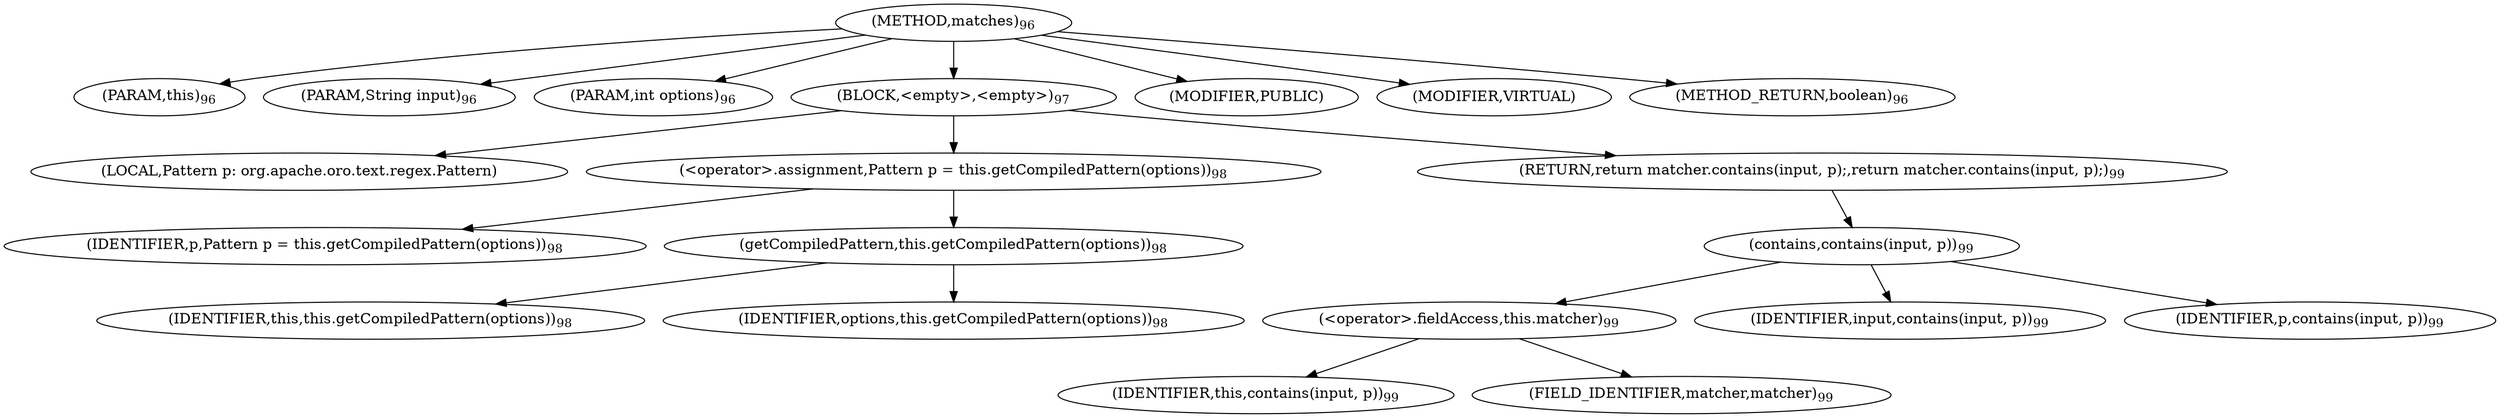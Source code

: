 digraph "matches" {  
"132" [label = <(METHOD,matches)<SUB>96</SUB>> ]
"12" [label = <(PARAM,this)<SUB>96</SUB>> ]
"133" [label = <(PARAM,String input)<SUB>96</SUB>> ]
"134" [label = <(PARAM,int options)<SUB>96</SUB>> ]
"135" [label = <(BLOCK,&lt;empty&gt;,&lt;empty&gt;)<SUB>97</SUB>> ]
"136" [label = <(LOCAL,Pattern p: org.apache.oro.text.regex.Pattern)> ]
"137" [label = <(&lt;operator&gt;.assignment,Pattern p = this.getCompiledPattern(options))<SUB>98</SUB>> ]
"138" [label = <(IDENTIFIER,p,Pattern p = this.getCompiledPattern(options))<SUB>98</SUB>> ]
"139" [label = <(getCompiledPattern,this.getCompiledPattern(options))<SUB>98</SUB>> ]
"11" [label = <(IDENTIFIER,this,this.getCompiledPattern(options))<SUB>98</SUB>> ]
"140" [label = <(IDENTIFIER,options,this.getCompiledPattern(options))<SUB>98</SUB>> ]
"141" [label = <(RETURN,return matcher.contains(input, p);,return matcher.contains(input, p);)<SUB>99</SUB>> ]
"142" [label = <(contains,contains(input, p))<SUB>99</SUB>> ]
"143" [label = <(&lt;operator&gt;.fieldAccess,this.matcher)<SUB>99</SUB>> ]
"144" [label = <(IDENTIFIER,this,contains(input, p))<SUB>99</SUB>> ]
"145" [label = <(FIELD_IDENTIFIER,matcher,matcher)<SUB>99</SUB>> ]
"146" [label = <(IDENTIFIER,input,contains(input, p))<SUB>99</SUB>> ]
"147" [label = <(IDENTIFIER,p,contains(input, p))<SUB>99</SUB>> ]
"148" [label = <(MODIFIER,PUBLIC)> ]
"149" [label = <(MODIFIER,VIRTUAL)> ]
"150" [label = <(METHOD_RETURN,boolean)<SUB>96</SUB>> ]
  "132" -> "12" 
  "132" -> "133" 
  "132" -> "134" 
  "132" -> "135" 
  "132" -> "148" 
  "132" -> "149" 
  "132" -> "150" 
  "135" -> "136" 
  "135" -> "137" 
  "135" -> "141" 
  "137" -> "138" 
  "137" -> "139" 
  "139" -> "11" 
  "139" -> "140" 
  "141" -> "142" 
  "142" -> "143" 
  "142" -> "146" 
  "142" -> "147" 
  "143" -> "144" 
  "143" -> "145" 
}

